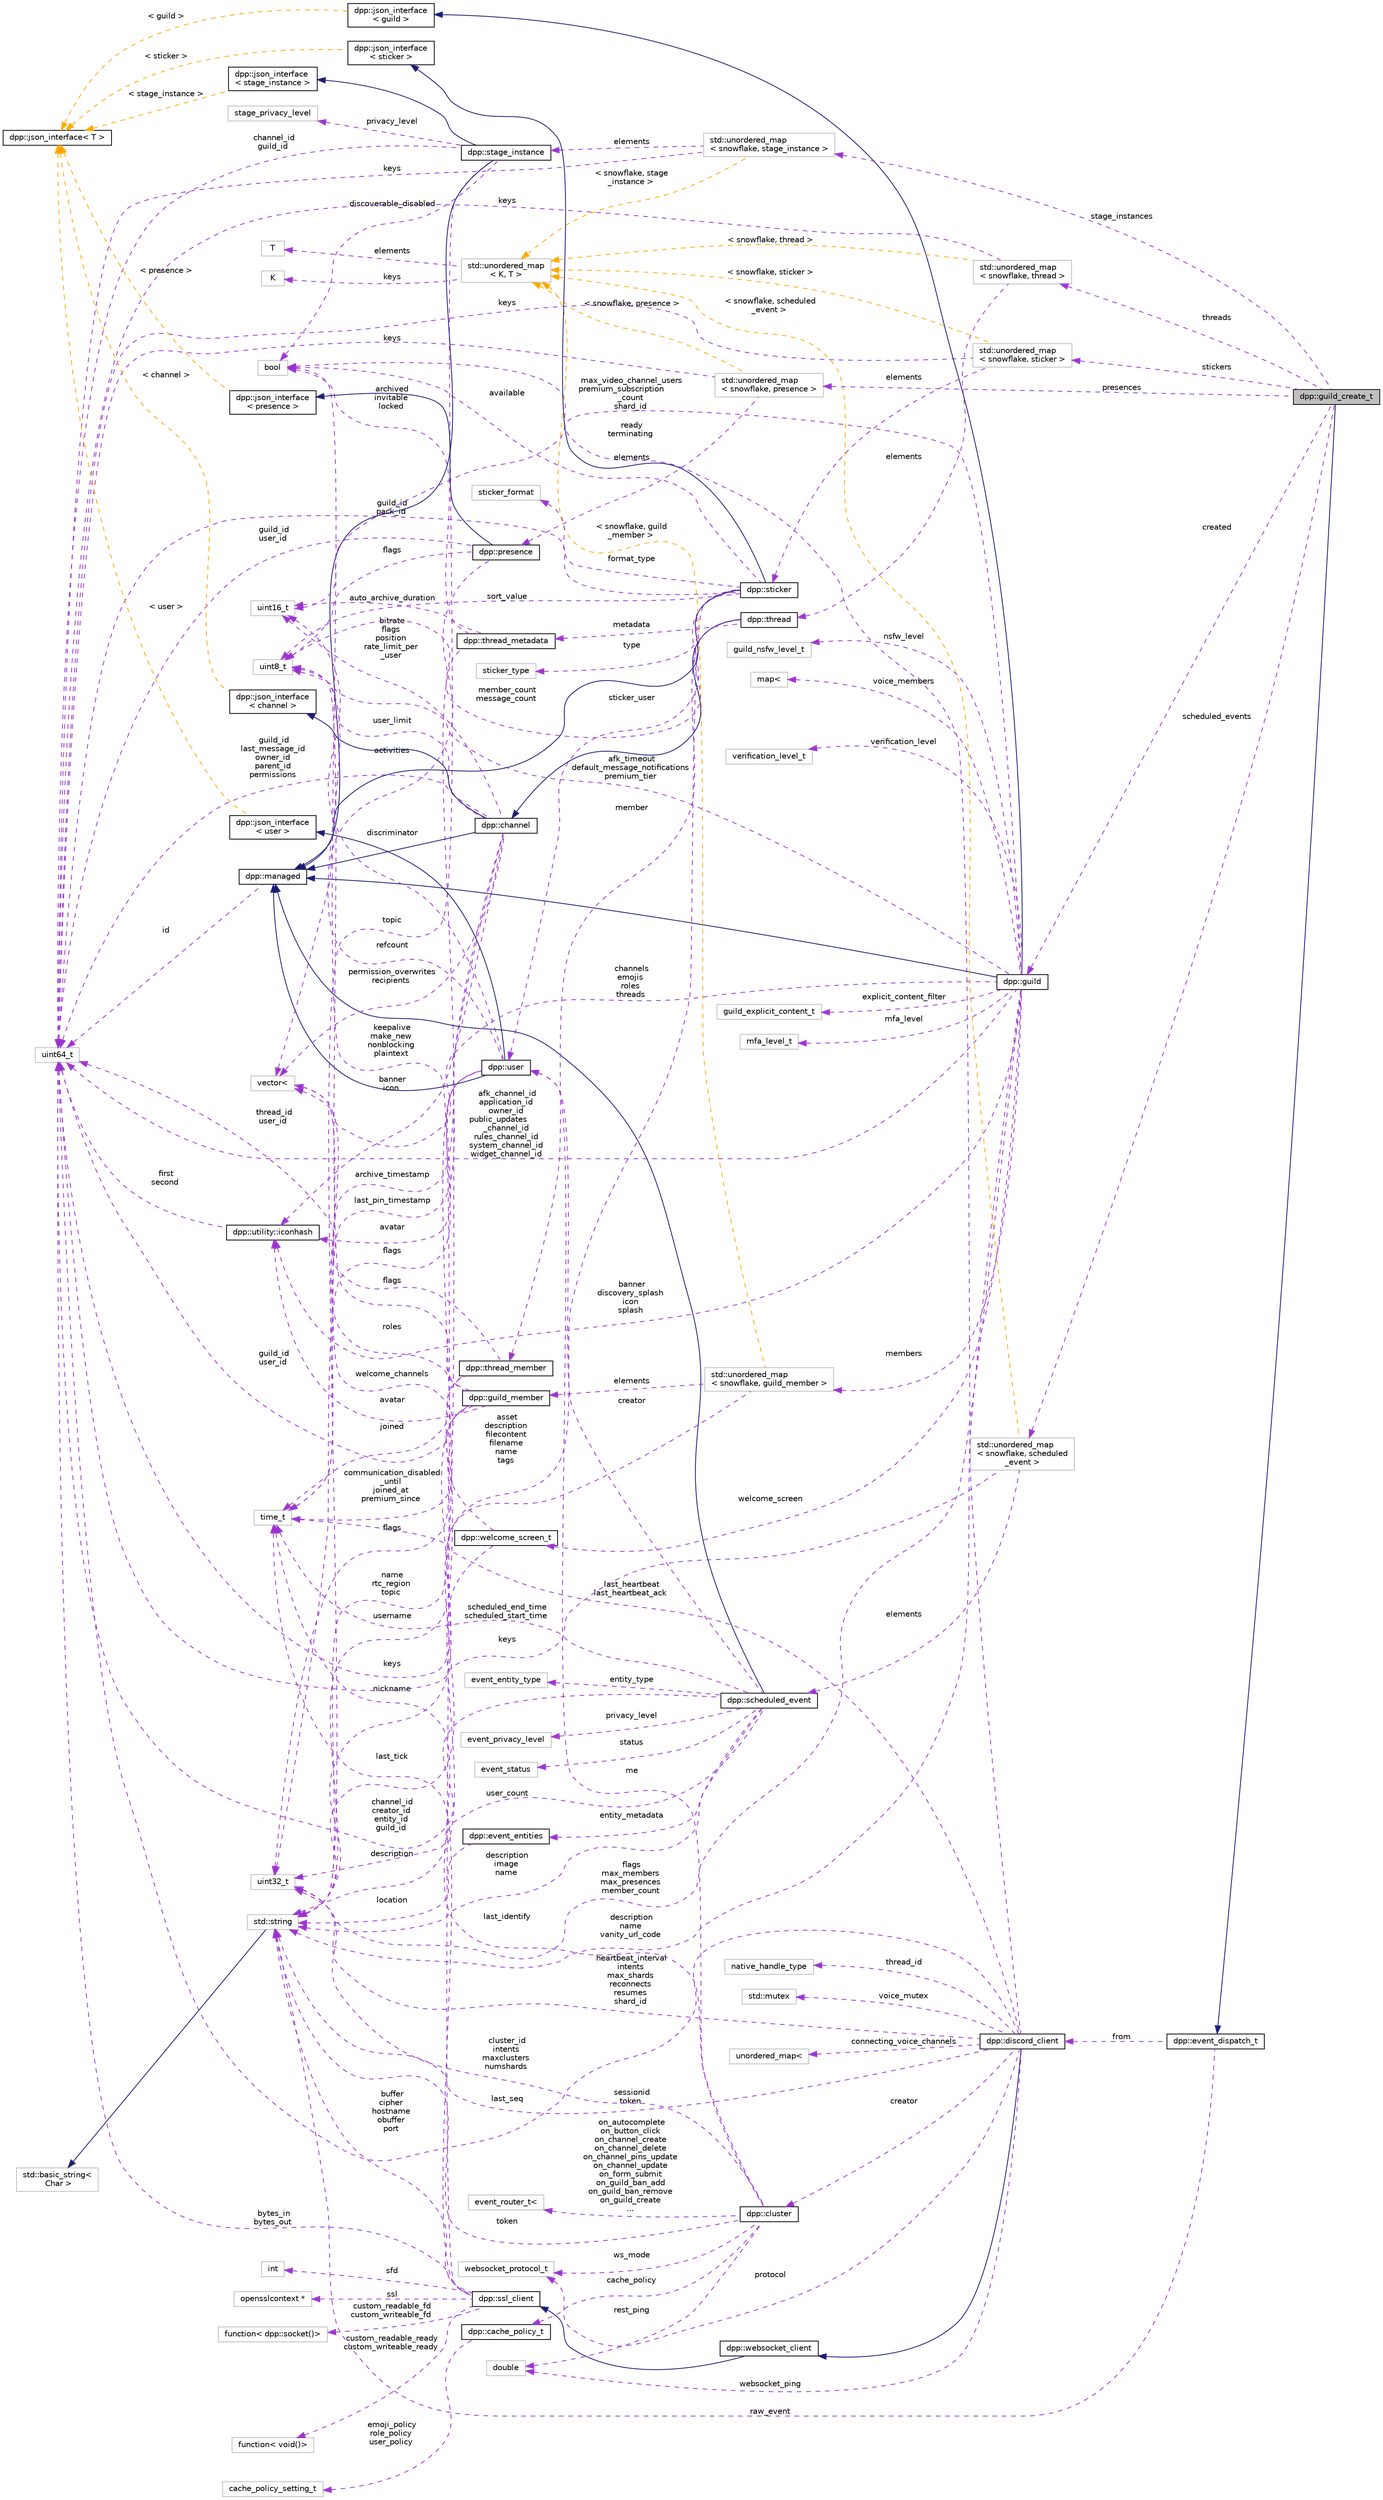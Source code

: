 digraph "dpp::guild_create_t"
{
 // INTERACTIVE_SVG=YES
 // LATEX_PDF_SIZE
  bgcolor="transparent";
  edge [fontname="Helvetica",fontsize="10",labelfontname="Helvetica",labelfontsize="10"];
  node [fontname="Helvetica",fontsize="10",shape=record];
  rankdir="LR";
  Node1 [label="dpp::guild_create_t",height=0.2,width=0.4,color="black", fillcolor="grey75", style="filled", fontcolor="black",tooltip="Create guild."];
  Node2 -> Node1 [dir="back",color="midnightblue",fontsize="10",style="solid",fontname="Helvetica"];
  Node2 [label="dpp::event_dispatch_t",height=0.2,width=0.4,color="black",URL="$structdpp_1_1event__dispatch__t.html",tooltip="Base event parameter struct. Each event you receive from the library will have its parameter derived ..."];
  Node3 -> Node2 [dir="back",color="darkorchid3",fontsize="10",style="dashed",label=" raw_event" ,fontname="Helvetica"];
  Node3 [label="std::string",height=0.2,width=0.4,color="grey75",tooltip=" "];
  Node4 -> Node3 [dir="back",color="midnightblue",fontsize="10",style="solid",fontname="Helvetica"];
  Node4 [label="std::basic_string\<\l Char \>",height=0.2,width=0.4,color="grey75",tooltip=" "];
  Node5 -> Node2 [dir="back",color="darkorchid3",fontsize="10",style="dashed",label=" from" ,fontname="Helvetica"];
  Node5 [label="dpp::discord_client",height=0.2,width=0.4,color="black",URL="$classdpp_1_1discord__client.html",tooltip="Implements a discord client. Each discord_client connects to one shard and derives from a websocket c..."];
  Node6 -> Node5 [dir="back",color="midnightblue",fontsize="10",style="solid",fontname="Helvetica"];
  Node6 [label="dpp::websocket_client",height=0.2,width=0.4,color="black",URL="$classdpp_1_1websocket__client.html",tooltip="Implements a websocket client based on the SSL client."];
  Node7 -> Node6 [dir="back",color="midnightblue",fontsize="10",style="solid",fontname="Helvetica"];
  Node7 [label="dpp::ssl_client",height=0.2,width=0.4,color="black",URL="$classdpp_1_1ssl__client.html",tooltip="Implements a simple non-blocking SSL stream client."];
  Node3 -> Node7 [dir="back",color="darkorchid3",fontsize="10",style="dashed",label=" buffer\ncipher\nhostname\nobuffer\nport" ,fontname="Helvetica"];
  Node8 -> Node7 [dir="back",color="darkorchid3",fontsize="10",style="dashed",label=" keepalive\nmake_new\nnonblocking\nplaintext" ,fontname="Helvetica"];
  Node8 [label="bool",height=0.2,width=0.4,color="grey75",tooltip=" "];
  Node9 -> Node7 [dir="back",color="darkorchid3",fontsize="10",style="dashed",label=" sfd" ,fontname="Helvetica"];
  Node9 [label="int",height=0.2,width=0.4,color="grey75",tooltip=" "];
  Node10 -> Node7 [dir="back",color="darkorchid3",fontsize="10",style="dashed",label=" ssl" ,fontname="Helvetica"];
  Node10 [label="opensslcontext *",height=0.2,width=0.4,color="grey75",tooltip=" "];
  Node11 -> Node7 [dir="back",color="darkorchid3",fontsize="10",style="dashed",label=" last_tick" ,fontname="Helvetica"];
  Node11 [label="time_t",height=0.2,width=0.4,color="grey75",tooltip=" "];
  Node12 -> Node7 [dir="back",color="darkorchid3",fontsize="10",style="dashed",label=" bytes_in\nbytes_out" ,fontname="Helvetica"];
  Node12 [label="uint64_t",height=0.2,width=0.4,color="grey75",tooltip=" "];
  Node13 -> Node7 [dir="back",color="darkorchid3",fontsize="10",style="dashed",label=" custom_readable_fd\ncustom_writeable_fd" ,fontname="Helvetica"];
  Node13 [label="function\< dpp::socket()\>",height=0.2,width=0.4,color="grey75",tooltip=" "];
  Node14 -> Node7 [dir="back",color="darkorchid3",fontsize="10",style="dashed",label=" custom_readable_ready\ncustom_writeable_ready" ,fontname="Helvetica"];
  Node14 [label="function\< void()\>",height=0.2,width=0.4,color="grey75",tooltip=" "];
  Node8 -> Node5 [dir="back",color="darkorchid3",fontsize="10",style="dashed",label=" ready\nterminating" ,fontname="Helvetica"];
  Node15 -> Node5 [dir="back",color="darkorchid3",fontsize="10",style="dashed",label=" creator" ,fontname="Helvetica"];
  Node15 [label="dpp::cluster",height=0.2,width=0.4,color="black",URL="$classdpp_1_1cluster.html",tooltip="The cluster class represents a group of shards and a command queue for sending and receiving commands..."];
  Node3 -> Node15 [dir="back",color="darkorchid3",fontsize="10",style="dashed",label=" token" ,fontname="Helvetica"];
  Node11 -> Node15 [dir="back",color="darkorchid3",fontsize="10",style="dashed",label=" last_identify" ,fontname="Helvetica"];
  Node16 -> Node15 [dir="back",color="darkorchid3",fontsize="10",style="dashed",label=" cluster_id\nintents\nmaxclusters\nnumshards" ,fontname="Helvetica"];
  Node16 [label="uint32_t",height=0.2,width=0.4,color="grey75",tooltip=" "];
  Node17 -> Node15 [dir="back",color="darkorchid3",fontsize="10",style="dashed",label=" rest_ping" ,fontname="Helvetica"];
  Node17 [label="double",height=0.2,width=0.4,color="grey75",tooltip=" "];
  Node18 -> Node15 [dir="back",color="darkorchid3",fontsize="10",style="dashed",label=" me" ,fontname="Helvetica"];
  Node18 [label="dpp::user",height=0.2,width=0.4,color="black",URL="$classdpp_1_1user.html",tooltip="Represents a user on discord. May or may not be a member of a dpp::guild."];
  Node19 -> Node18 [dir="back",color="midnightblue",fontsize="10",style="solid",fontname="Helvetica"];
  Node19 [label="dpp::managed",height=0.2,width=0.4,color="black",URL="$classdpp_1_1managed.html",tooltip="The managed class is the base class for various types that can be stored in a cache that are identifi..."];
  Node12 -> Node19 [dir="back",color="darkorchid3",fontsize="10",style="dashed",label=" id" ,fontname="Helvetica"];
  Node20 -> Node18 [dir="back",color="midnightblue",fontsize="10",style="solid",fontname="Helvetica"];
  Node20 [label="dpp::json_interface\l\< user \>",height=0.2,width=0.4,color="black",URL="$structdpp_1_1json__interface.html",tooltip=" "];
  Node21 -> Node20 [dir="back",color="orange",fontsize="10",style="dashed",label=" \< user \>" ,fontname="Helvetica"];
  Node21 [label="dpp::json_interface\< T \>",height=0.2,width=0.4,color="black",URL="$structdpp_1_1json__interface.html",tooltip="Represents an interface for an object that can optionally implement functions for converting to and f..."];
  Node3 -> Node18 [dir="back",color="darkorchid3",fontsize="10",style="dashed",label=" username" ,fontname="Helvetica"];
  Node22 -> Node18 [dir="back",color="darkorchid3",fontsize="10",style="dashed",label=" avatar" ,fontname="Helvetica"];
  Node22 [label="dpp::utility::iconhash",height=0.2,width=0.4,color="black",URL="$structdpp_1_1utility_1_1iconhash.html",tooltip="Store a 128 bit icon hash (profile picture, server icon etc) as a 128 bit binary value made of two ui..."];
  Node12 -> Node22 [dir="back",color="darkorchid3",fontsize="10",style="dashed",label=" first\nsecond" ,fontname="Helvetica"];
  Node16 -> Node18 [dir="back",color="darkorchid3",fontsize="10",style="dashed",label=" flags" ,fontname="Helvetica"];
  Node23 -> Node18 [dir="back",color="darkorchid3",fontsize="10",style="dashed",label=" discriminator" ,fontname="Helvetica"];
  Node23 [label="uint16_t",height=0.2,width=0.4,color="grey75",tooltip=" "];
  Node24 -> Node18 [dir="back",color="darkorchid3",fontsize="10",style="dashed",label=" refcount" ,fontname="Helvetica"];
  Node24 [label="uint8_t",height=0.2,width=0.4,color="grey75",tooltip=" "];
  Node25 -> Node15 [dir="back",color="darkorchid3",fontsize="10",style="dashed",label=" cache_policy" ,fontname="Helvetica"];
  Node25 [label="dpp::cache_policy_t",height=0.2,width=0.4,color="black",URL="$structdpp_1_1cache__policy__t.html",tooltip="Represents the caching policy of the cluster."];
  Node26 -> Node25 [dir="back",color="darkorchid3",fontsize="10",style="dashed",label=" emoji_policy\nrole_policy\nuser_policy" ,fontname="Helvetica"];
  Node26 [label="cache_policy_setting_t",height=0.2,width=0.4,color="grey75",tooltip=" "];
  Node27 -> Node15 [dir="back",color="darkorchid3",fontsize="10",style="dashed",label=" ws_mode" ,fontname="Helvetica"];
  Node27 [label="websocket_protocol_t",height=0.2,width=0.4,color="grey75",tooltip=" "];
  Node28 -> Node15 [dir="back",color="darkorchid3",fontsize="10",style="dashed",label=" on_autocomplete\non_button_click\non_channel_create\non_channel_delete\non_channel_pins_update\non_channel_update\non_form_submit\non_guild_ban_add\non_guild_ban_remove\non_guild_create\n..." ,fontname="Helvetica"];
  Node28 [label="event_router_t\<",height=0.2,width=0.4,color="grey75",tooltip=" "];
  Node16 -> Node5 [dir="back",color="darkorchid3",fontsize="10",style="dashed",label=" heartbeat_interval\nintents\nmax_shards\nreconnects\nresumes\nshard_id" ,fontname="Helvetica"];
  Node11 -> Node5 [dir="back",color="darkorchid3",fontsize="10",style="dashed",label=" last_heartbeat\nlast_heartbeat_ack" ,fontname="Helvetica"];
  Node29 -> Node5 [dir="back",color="darkorchid3",fontsize="10",style="dashed",label=" thread_id" ,fontname="Helvetica"];
  Node29 [label="native_handle_type",height=0.2,width=0.4,color="grey75",tooltip=" "];
  Node12 -> Node5 [dir="back",color="darkorchid3",fontsize="10",style="dashed",label=" last_seq" ,fontname="Helvetica"];
  Node3 -> Node5 [dir="back",color="darkorchid3",fontsize="10",style="dashed",label=" sessionid\ntoken" ,fontname="Helvetica"];
  Node30 -> Node5 [dir="back",color="darkorchid3",fontsize="10",style="dashed",label=" voice_mutex" ,fontname="Helvetica"];
  Node30 [label="std::mutex",height=0.2,width=0.4,color="grey75",tooltip=" "];
  Node17 -> Node5 [dir="back",color="darkorchid3",fontsize="10",style="dashed",label=" websocket_ping" ,fontname="Helvetica"];
  Node27 -> Node5 [dir="back",color="darkorchid3",fontsize="10",style="dashed",label=" protocol" ,fontname="Helvetica"];
  Node31 -> Node5 [dir="back",color="darkorchid3",fontsize="10",style="dashed",label=" connecting_voice_channels" ,fontname="Helvetica"];
  Node31 [label="unordered_map\<",height=0.2,width=0.4,color="grey75",tooltip=" "];
  Node32 -> Node1 [dir="back",color="darkorchid3",fontsize="10",style="dashed",label=" created" ,fontname="Helvetica"];
  Node32 [label="dpp::guild",height=0.2,width=0.4,color="black",URL="$classdpp_1_1guild.html",tooltip="Represents a guild on Discord (AKA a server)"];
  Node19 -> Node32 [dir="back",color="midnightblue",fontsize="10",style="solid",fontname="Helvetica"];
  Node33 -> Node32 [dir="back",color="midnightblue",fontsize="10",style="solid",fontname="Helvetica"];
  Node33 [label="dpp::json_interface\l\< guild \>",height=0.2,width=0.4,color="black",URL="$structdpp_1_1json__interface.html",tooltip=" "];
  Node21 -> Node33 [dir="back",color="orange",fontsize="10",style="dashed",label=" \< guild \>" ,fontname="Helvetica"];
  Node3 -> Node32 [dir="back",color="darkorchid3",fontsize="10",style="dashed",label=" description\nname\nvanity_url_code" ,fontname="Helvetica"];
  Node34 -> Node32 [dir="back",color="darkorchid3",fontsize="10",style="dashed",label=" channels\nemojis\nroles\nthreads" ,fontname="Helvetica"];
  Node34 [label="vector\<",height=0.2,width=0.4,color="grey75",tooltip=" "];
  Node35 -> Node32 [dir="back",color="darkorchid3",fontsize="10",style="dashed",label=" voice_members" ,fontname="Helvetica"];
  Node35 [label="map\<",height=0.2,width=0.4,color="grey75",tooltip=" "];
  Node36 -> Node32 [dir="back",color="darkorchid3",fontsize="10",style="dashed",label=" members" ,fontname="Helvetica"];
  Node36 [label="std::unordered_map\l\< snowflake, guild_member \>",height=0.2,width=0.4,color="grey75",tooltip=" "];
  Node12 -> Node36 [dir="back",color="darkorchid3",fontsize="10",style="dashed",label=" keys" ,fontname="Helvetica"];
  Node37 -> Node36 [dir="back",color="darkorchid3",fontsize="10",style="dashed",label=" elements" ,fontname="Helvetica"];
  Node37 [label="dpp::guild_member",height=0.2,width=0.4,color="black",URL="$classdpp_1_1guild__member.html",tooltip="Represents dpp::user membership upon a dpp::guild. This contains the user's nickname,..."];
  Node3 -> Node37 [dir="back",color="darkorchid3",fontsize="10",style="dashed",label=" nickname" ,fontname="Helvetica"];
  Node34 -> Node37 [dir="back",color="darkorchid3",fontsize="10",style="dashed",label=" roles" ,fontname="Helvetica"];
  Node12 -> Node37 [dir="back",color="darkorchid3",fontsize="10",style="dashed",label=" guild_id\nuser_id" ,fontname="Helvetica"];
  Node22 -> Node37 [dir="back",color="darkorchid3",fontsize="10",style="dashed",label=" avatar" ,fontname="Helvetica"];
  Node11 -> Node37 [dir="back",color="darkorchid3",fontsize="10",style="dashed",label=" communication_disabled\l_until\njoined_at\npremium_since" ,fontname="Helvetica"];
  Node24 -> Node37 [dir="back",color="darkorchid3",fontsize="10",style="dashed",label=" flags" ,fontname="Helvetica"];
  Node38 -> Node36 [dir="back",color="orange",fontsize="10",style="dashed",label=" \< snowflake, guild\l_member \>" ,fontname="Helvetica"];
  Node38 [label="std::unordered_map\l\< K, T \>",height=0.2,width=0.4,color="grey75",tooltip=" "];
  Node39 -> Node38 [dir="back",color="darkorchid3",fontsize="10",style="dashed",label=" keys" ,fontname="Helvetica"];
  Node39 [label="K",height=0.2,width=0.4,color="grey75",tooltip=" "];
  Node40 -> Node38 [dir="back",color="darkorchid3",fontsize="10",style="dashed",label=" elements" ,fontname="Helvetica"];
  Node40 [label="T",height=0.2,width=0.4,color="grey75",tooltip=" "];
  Node41 -> Node32 [dir="back",color="darkorchid3",fontsize="10",style="dashed",label=" welcome_screen" ,fontname="Helvetica"];
  Node41 [label="dpp::welcome_screen_t",height=0.2,width=0.4,color="black",URL="$structdpp_1_1welcome__screen__t.html",tooltip="Defines a server's welcome screen."];
  Node3 -> Node41 [dir="back",color="darkorchid3",fontsize="10",style="dashed",label=" description" ,fontname="Helvetica"];
  Node34 -> Node41 [dir="back",color="darkorchid3",fontsize="10",style="dashed",label=" welcome_channels" ,fontname="Helvetica"];
  Node22 -> Node32 [dir="back",color="darkorchid3",fontsize="10",style="dashed",label=" banner\ndiscovery_splash\nicon\nsplash" ,fontname="Helvetica"];
  Node12 -> Node32 [dir="back",color="darkorchid3",fontsize="10",style="dashed",label=" afk_channel_id\napplication_id\nowner_id\npublic_updates\l_channel_id\nrules_channel_id\nsystem_channel_id\nwidget_channel_id" ,fontname="Helvetica"];
  Node16 -> Node32 [dir="back",color="darkorchid3",fontsize="10",style="dashed",label=" flags\nmax_members\nmax_presences\nmember_count" ,fontname="Helvetica"];
  Node23 -> Node32 [dir="back",color="darkorchid3",fontsize="10",style="dashed",label=" max_video_channel_users\npremium_subscription\l_count\nshard_id" ,fontname="Helvetica"];
  Node24 -> Node32 [dir="back",color="darkorchid3",fontsize="10",style="dashed",label=" afk_timeout\ndefault_message_notifications\npremium_tier" ,fontname="Helvetica"];
  Node42 -> Node32 [dir="back",color="darkorchid3",fontsize="10",style="dashed",label=" verification_level" ,fontname="Helvetica"];
  Node42 [label="verification_level_t",height=0.2,width=0.4,color="grey75",tooltip=" "];
  Node43 -> Node32 [dir="back",color="darkorchid3",fontsize="10",style="dashed",label=" explicit_content_filter" ,fontname="Helvetica"];
  Node43 [label="guild_explicit_content_t",height=0.2,width=0.4,color="grey75",tooltip=" "];
  Node44 -> Node32 [dir="back",color="darkorchid3",fontsize="10",style="dashed",label=" mfa_level" ,fontname="Helvetica"];
  Node44 [label="mfa_level_t",height=0.2,width=0.4,color="grey75",tooltip=" "];
  Node45 -> Node32 [dir="back",color="darkorchid3",fontsize="10",style="dashed",label=" nsfw_level" ,fontname="Helvetica"];
  Node45 [label="guild_nsfw_level_t",height=0.2,width=0.4,color="grey75",tooltip=" "];
  Node46 -> Node1 [dir="back",color="darkorchid3",fontsize="10",style="dashed",label=" presences" ,fontname="Helvetica"];
  Node46 [label="std::unordered_map\l\< snowflake, presence \>",height=0.2,width=0.4,color="grey75",tooltip=" "];
  Node12 -> Node46 [dir="back",color="darkorchid3",fontsize="10",style="dashed",label=" keys" ,fontname="Helvetica"];
  Node47 -> Node46 [dir="back",color="darkorchid3",fontsize="10",style="dashed",label=" elements" ,fontname="Helvetica"];
  Node47 [label="dpp::presence",height=0.2,width=0.4,color="black",URL="$classdpp_1_1presence.html",tooltip="Represents user presence, e.g. what game they are playing and if they are online."];
  Node48 -> Node47 [dir="back",color="midnightblue",fontsize="10",style="solid",fontname="Helvetica"];
  Node48 [label="dpp::json_interface\l\< presence \>",height=0.2,width=0.4,color="black",URL="$structdpp_1_1json__interface.html",tooltip=" "];
  Node21 -> Node48 [dir="back",color="orange",fontsize="10",style="dashed",label=" \< presence \>" ,fontname="Helvetica"];
  Node12 -> Node47 [dir="back",color="darkorchid3",fontsize="10",style="dashed",label=" guild_id\nuser_id" ,fontname="Helvetica"];
  Node24 -> Node47 [dir="back",color="darkorchid3",fontsize="10",style="dashed",label=" flags" ,fontname="Helvetica"];
  Node34 -> Node47 [dir="back",color="darkorchid3",fontsize="10",style="dashed",label=" activities" ,fontname="Helvetica"];
  Node38 -> Node46 [dir="back",color="orange",fontsize="10",style="dashed",label=" \< snowflake, presence \>" ,fontname="Helvetica"];
  Node49 -> Node1 [dir="back",color="darkorchid3",fontsize="10",style="dashed",label=" scheduled_events" ,fontname="Helvetica"];
  Node49 [label="std::unordered_map\l\< snowflake, scheduled\l_event \>",height=0.2,width=0.4,color="grey75",tooltip=" "];
  Node12 -> Node49 [dir="back",color="darkorchid3",fontsize="10",style="dashed",label=" keys" ,fontname="Helvetica"];
  Node50 -> Node49 [dir="back",color="darkorchid3",fontsize="10",style="dashed",label=" elements" ,fontname="Helvetica"];
  Node50 [label="dpp::scheduled_event",height=0.2,width=0.4,color="black",URL="$structdpp_1_1scheduled__event.html",tooltip="A scheduled event."];
  Node19 -> Node50 [dir="back",color="midnightblue",fontsize="10",style="solid",fontname="Helvetica"];
  Node12 -> Node50 [dir="back",color="darkorchid3",fontsize="10",style="dashed",label=" channel_id\ncreator_id\nentity_id\nguild_id" ,fontname="Helvetica"];
  Node3 -> Node50 [dir="back",color="darkorchid3",fontsize="10",style="dashed",label=" description\nimage\nname" ,fontname="Helvetica"];
  Node11 -> Node50 [dir="back",color="darkorchid3",fontsize="10",style="dashed",label=" scheduled_end_time\nscheduled_start_time" ,fontname="Helvetica"];
  Node51 -> Node50 [dir="back",color="darkorchid3",fontsize="10",style="dashed",label=" privacy_level" ,fontname="Helvetica"];
  Node51 [label="event_privacy_level",height=0.2,width=0.4,color="grey75",tooltip=" "];
  Node52 -> Node50 [dir="back",color="darkorchid3",fontsize="10",style="dashed",label=" status" ,fontname="Helvetica"];
  Node52 [label="event_status",height=0.2,width=0.4,color="grey75",tooltip=" "];
  Node53 -> Node50 [dir="back",color="darkorchid3",fontsize="10",style="dashed",label=" entity_type" ,fontname="Helvetica"];
  Node53 [label="event_entity_type",height=0.2,width=0.4,color="grey75",tooltip=" "];
  Node54 -> Node50 [dir="back",color="darkorchid3",fontsize="10",style="dashed",label=" entity_metadata" ,fontname="Helvetica"];
  Node54 [label="dpp::event_entities",height=0.2,width=0.4,color="black",URL="$structdpp_1_1event__entities.html",tooltip="Entities for the event."];
  Node3 -> Node54 [dir="back",color="darkorchid3",fontsize="10",style="dashed",label=" location" ,fontname="Helvetica"];
  Node18 -> Node50 [dir="back",color="darkorchid3",fontsize="10",style="dashed",label=" creator" ,fontname="Helvetica"];
  Node16 -> Node50 [dir="back",color="darkorchid3",fontsize="10",style="dashed",label=" user_count" ,fontname="Helvetica"];
  Node38 -> Node49 [dir="back",color="orange",fontsize="10",style="dashed",label=" \< snowflake, scheduled\l_event \>" ,fontname="Helvetica"];
  Node55 -> Node1 [dir="back",color="darkorchid3",fontsize="10",style="dashed",label=" stage_instances" ,fontname="Helvetica"];
  Node55 [label="std::unordered_map\l\< snowflake, stage_instance \>",height=0.2,width=0.4,color="grey75",tooltip=" "];
  Node12 -> Node55 [dir="back",color="darkorchid3",fontsize="10",style="dashed",label=" keys" ,fontname="Helvetica"];
  Node56 -> Node55 [dir="back",color="darkorchid3",fontsize="10",style="dashed",label=" elements" ,fontname="Helvetica"];
  Node56 [label="dpp::stage_instance",height=0.2,width=0.4,color="black",URL="$structdpp_1_1stage__instance.html",tooltip="A stage instance. Stage instances are like a conference facility, with moderators/speakers and listen..."];
  Node19 -> Node56 [dir="back",color="midnightblue",fontsize="10",style="solid",fontname="Helvetica"];
  Node57 -> Node56 [dir="back",color="midnightblue",fontsize="10",style="solid",fontname="Helvetica"];
  Node57 [label="dpp::json_interface\l\< stage_instance \>",height=0.2,width=0.4,color="black",URL="$structdpp_1_1json__interface.html",tooltip=" "];
  Node21 -> Node57 [dir="back",color="orange",fontsize="10",style="dashed",label=" \< stage_instance \>" ,fontname="Helvetica"];
  Node12 -> Node56 [dir="back",color="darkorchid3",fontsize="10",style="dashed",label=" channel_id\nguild_id" ,fontname="Helvetica"];
  Node3 -> Node56 [dir="back",color="darkorchid3",fontsize="10",style="dashed",label=" topic" ,fontname="Helvetica"];
  Node58 -> Node56 [dir="back",color="darkorchid3",fontsize="10",style="dashed",label=" privacy_level" ,fontname="Helvetica"];
  Node58 [label="stage_privacy_level",height=0.2,width=0.4,color="grey75",tooltip=" "];
  Node8 -> Node56 [dir="back",color="darkorchid3",fontsize="10",style="dashed",label=" discoverable_disabled" ,fontname="Helvetica"];
  Node38 -> Node55 [dir="back",color="orange",fontsize="10",style="dashed",label=" \< snowflake, stage\l_instance \>" ,fontname="Helvetica"];
  Node59 -> Node1 [dir="back",color="darkorchid3",fontsize="10",style="dashed",label=" threads" ,fontname="Helvetica"];
  Node59 [label="std::unordered_map\l\< snowflake, thread \>",height=0.2,width=0.4,color="grey75",tooltip=" "];
  Node12 -> Node59 [dir="back",color="darkorchid3",fontsize="10",style="dashed",label=" keys" ,fontname="Helvetica"];
  Node60 -> Node59 [dir="back",color="darkorchid3",fontsize="10",style="dashed",label=" elements" ,fontname="Helvetica"];
  Node60 [label="dpp::thread",height=0.2,width=0.4,color="black",URL="$classdpp_1_1thread.html",tooltip="A definition of a discord thread. A thread is a superset of a channel. Not to be confused with std::t..."];
  Node61 -> Node60 [dir="back",color="midnightblue",fontsize="10",style="solid",fontname="Helvetica"];
  Node61 [label="dpp::channel",height=0.2,width=0.4,color="black",URL="$classdpp_1_1channel.html",tooltip="A definition of a discord channel There are one of these for every channel type except threads...."];
  Node19 -> Node61 [dir="back",color="midnightblue",fontsize="10",style="solid",fontname="Helvetica"];
  Node62 -> Node61 [dir="back",color="midnightblue",fontsize="10",style="solid",fontname="Helvetica"];
  Node62 [label="dpp::json_interface\l\< channel \>",height=0.2,width=0.4,color="black",URL="$structdpp_1_1json__interface.html",tooltip=" "];
  Node21 -> Node62 [dir="back",color="orange",fontsize="10",style="dashed",label=" \< channel \>" ,fontname="Helvetica"];
  Node3 -> Node61 [dir="back",color="darkorchid3",fontsize="10",style="dashed",label=" name\nrtc_region\ntopic" ,fontname="Helvetica"];
  Node34 -> Node61 [dir="back",color="darkorchid3",fontsize="10",style="dashed",label=" permission_overwrites\nrecipients" ,fontname="Helvetica"];
  Node22 -> Node61 [dir="back",color="darkorchid3",fontsize="10",style="dashed",label=" banner\nicon" ,fontname="Helvetica"];
  Node12 -> Node61 [dir="back",color="darkorchid3",fontsize="10",style="dashed",label=" guild_id\nlast_message_id\nowner_id\nparent_id\npermissions" ,fontname="Helvetica"];
  Node11 -> Node61 [dir="back",color="darkorchid3",fontsize="10",style="dashed",label=" last_pin_timestamp" ,fontname="Helvetica"];
  Node23 -> Node61 [dir="back",color="darkorchid3",fontsize="10",style="dashed",label=" bitrate\nflags\nposition\nrate_limit_per\l_user" ,fontname="Helvetica"];
  Node24 -> Node61 [dir="back",color="darkorchid3",fontsize="10",style="dashed",label=" user_limit" ,fontname="Helvetica"];
  Node63 -> Node60 [dir="back",color="darkorchid3",fontsize="10",style="dashed",label=" member" ,fontname="Helvetica"];
  Node63 [label="dpp::thread_member",height=0.2,width=0.4,color="black",URL="$structdpp_1_1thread__member.html",tooltip="represents membership of a user with a thread"];
  Node12 -> Node63 [dir="back",color="darkorchid3",fontsize="10",style="dashed",label=" thread_id\nuser_id" ,fontname="Helvetica"];
  Node11 -> Node63 [dir="back",color="darkorchid3",fontsize="10",style="dashed",label=" joined" ,fontname="Helvetica"];
  Node16 -> Node63 [dir="back",color="darkorchid3",fontsize="10",style="dashed",label=" flags" ,fontname="Helvetica"];
  Node64 -> Node60 [dir="back",color="darkorchid3",fontsize="10",style="dashed",label=" metadata" ,fontname="Helvetica"];
  Node64 [label="dpp::thread_metadata",height=0.2,width=0.4,color="black",URL="$structdpp_1_1thread__metadata.html",tooltip="metadata for threads"];
  Node11 -> Node64 [dir="back",color="darkorchid3",fontsize="10",style="dashed",label=" archive_timestamp" ,fontname="Helvetica"];
  Node23 -> Node64 [dir="back",color="darkorchid3",fontsize="10",style="dashed",label=" auto_archive_duration" ,fontname="Helvetica"];
  Node8 -> Node64 [dir="back",color="darkorchid3",fontsize="10",style="dashed",label=" archived\ninvitable\nlocked" ,fontname="Helvetica"];
  Node24 -> Node60 [dir="back",color="darkorchid3",fontsize="10",style="dashed",label=" member_count\nmessage_count" ,fontname="Helvetica"];
  Node38 -> Node59 [dir="back",color="orange",fontsize="10",style="dashed",label=" \< snowflake, thread \>" ,fontname="Helvetica"];
  Node65 -> Node1 [dir="back",color="darkorchid3",fontsize="10",style="dashed",label=" stickers" ,fontname="Helvetica"];
  Node65 [label="std::unordered_map\l\< snowflake, sticker \>",height=0.2,width=0.4,color="grey75",tooltip=" "];
  Node12 -> Node65 [dir="back",color="darkorchid3",fontsize="10",style="dashed",label=" keys" ,fontname="Helvetica"];
  Node66 -> Node65 [dir="back",color="darkorchid3",fontsize="10",style="dashed",label=" elements" ,fontname="Helvetica"];
  Node66 [label="dpp::sticker",height=0.2,width=0.4,color="black",URL="$structdpp_1_1sticker.html",tooltip="Represents stickers received in messages."];
  Node19 -> Node66 [dir="back",color="midnightblue",fontsize="10",style="solid",fontname="Helvetica"];
  Node67 -> Node66 [dir="back",color="midnightblue",fontsize="10",style="solid",fontname="Helvetica"];
  Node67 [label="dpp::json_interface\l\< sticker \>",height=0.2,width=0.4,color="black",URL="$structdpp_1_1json__interface.html",tooltip=" "];
  Node21 -> Node67 [dir="back",color="orange",fontsize="10",style="dashed",label=" \< sticker \>" ,fontname="Helvetica"];
  Node12 -> Node66 [dir="back",color="darkorchid3",fontsize="10",style="dashed",label=" guild_id\npack_id" ,fontname="Helvetica"];
  Node3 -> Node66 [dir="back",color="darkorchid3",fontsize="10",style="dashed",label=" asset\ndescription\nfilecontent\nfilename\nname\ntags" ,fontname="Helvetica"];
  Node68 -> Node66 [dir="back",color="darkorchid3",fontsize="10",style="dashed",label=" type" ,fontname="Helvetica"];
  Node68 [label="sticker_type",height=0.2,width=0.4,color="grey75",tooltip=" "];
  Node69 -> Node66 [dir="back",color="darkorchid3",fontsize="10",style="dashed",label=" format_type" ,fontname="Helvetica"];
  Node69 [label="sticker_format",height=0.2,width=0.4,color="grey75",tooltip=" "];
  Node8 -> Node66 [dir="back",color="darkorchid3",fontsize="10",style="dashed",label=" available" ,fontname="Helvetica"];
  Node18 -> Node66 [dir="back",color="darkorchid3",fontsize="10",style="dashed",label=" sticker_user" ,fontname="Helvetica"];
  Node24 -> Node66 [dir="back",color="darkorchid3",fontsize="10",style="dashed",label=" sort_value" ,fontname="Helvetica"];
  Node38 -> Node65 [dir="back",color="orange",fontsize="10",style="dashed",label=" \< snowflake, sticker \>" ,fontname="Helvetica"];
}
